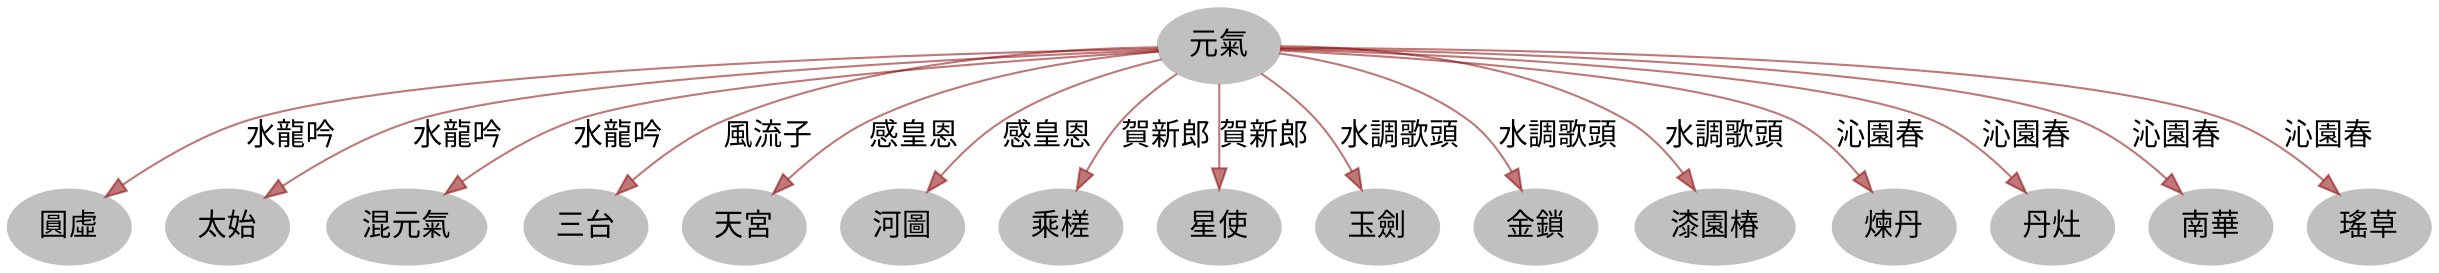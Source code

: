 digraph PoemKeywords {
	fontname="SimHei"
	node [color=grey, fontname="SimHei,SimSun" style=filled];
	edge [fontname="SimSun"];
    元氣 -> { 圓虛 ; 太始 ; 混元氣 }  [label="水龍吟" color="#88000088"];
	元氣 -> 三台 [label="風流子" color="#88000088"];
	元氣 -> { 天宮 ; 河圖 } [label="感皇恩" color="#88000088"];
	元氣 -> { 乘槎 ; 星使 } [label="賀新郎" color="#88000088"];
	元氣 -> {玉劍 ; 金鎖 ; 漆園椿} [label="水調歌頭" color="#88000088"];
	元氣 -> {煉丹 ; 丹灶 ; 南華 ; 瑤草} [label="沁園春" color="#88000088"];
}

